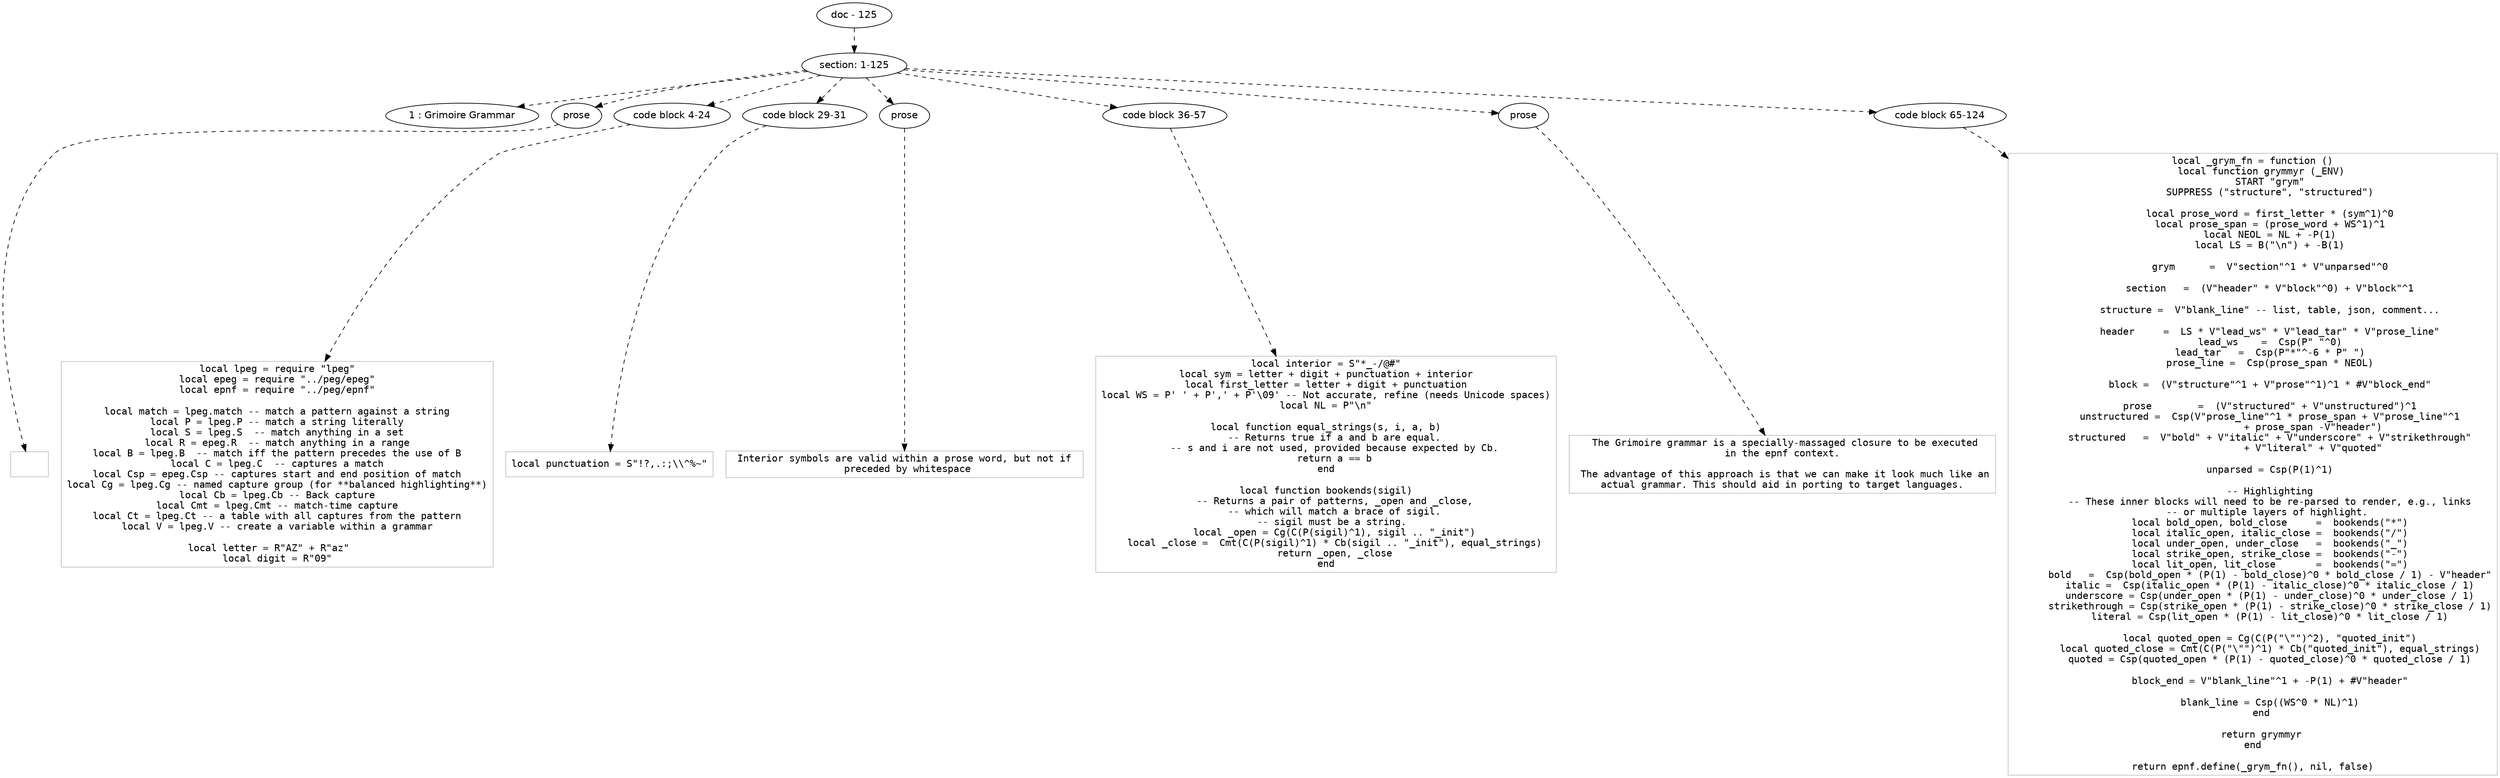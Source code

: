 digraph hierarchy {

node [fontname=Helvetica]
edge [style=dashed]

doc_0 [label="doc - 125"]


doc_0 -> { section_1}
{rank=same; section_1}

section_1 [label="section: 1-125"]


section_1 -> { header_2 prose_3 codeblock_4 codeblock_5 prose_6 codeblock_7 prose_8 codeblock_9}
{rank=same; header_2 prose_3 codeblock_4 codeblock_5 prose_6 codeblock_7 prose_8 codeblock_9}

header_2 [label="1 : Grimoire Grammar"]

prose_3 [label="prose"]

codeblock_4 [label="code block 4-24"]

codeblock_5 [label="code block 29-31"]

prose_6 [label="prose"]

codeblock_7 [label="code block 36-57"]

prose_8 [label="prose"]

codeblock_9 [label="code block 65-124"]


prose_3 -> leaf_10
leaf_10  [color=Gray,shape=rectangle,fontname=Inconsolata,label="
"]
codeblock_4 -> leaf_11
leaf_11  [color=Gray,shape=rectangle,fontname=Inconsolata,label="local lpeg = require \"lpeg\"
local epeg = require \"../peg/epeg\"
local epnf = require \"../peg/epnf\"

local match = lpeg.match -- match a pattern against a string
local P = lpeg.P -- match a string literally
local S = lpeg.S  -- match anything in a set
local R = epeg.R  -- match anything in a range
local B = lpeg.B  -- match iff the pattern precedes the use of B
local C = lpeg.C  -- captures a match
local Csp = epeg.Csp -- captures start and end position of match
local Cg = lpeg.Cg -- named capture group (for **balanced highlighting**)
local Cb = lpeg.Cb -- Back capture
local Cmt = lpeg.Cmt -- match-time capture
local Ct = lpeg.Ct -- a table with all captures from the pattern
local V = lpeg.V -- create a variable within a grammar

local letter = R\"AZ\" + R\"az\"   
local digit = R\"09\""]
codeblock_5 -> leaf_12
leaf_12  [color=Gray,shape=rectangle,fontname=Inconsolata,label="local punctuation = S\"!?,.:;\\\\^%~\""]
prose_6 -> leaf_13
leaf_13  [color=Gray,shape=rectangle,fontname=Inconsolata,label=" Interior symbols are valid within a prose word, but not if 
 preceded by whitespace
"]
codeblock_7 -> leaf_14
leaf_14  [color=Gray,shape=rectangle,fontname=Inconsolata,label="local interior = S\"*_-/@#\"
local sym = letter + digit + punctuation + interior
local first_letter = letter + digit + punctuation
local WS = P' ' + P',' + P'\\09' -- Not accurate, refine (needs Unicode spaces)
local NL = P\"\\n\"

local function equal_strings(s, i, a, b)
   -- Returns true if a and b are equal.
   -- s and i are not used, provided because expected by Cb.
   return a == b
end

local function bookends(sigil)
   -- Returns a pair of patterns, _open and _close,
   -- which will match a brace of sigil.
   -- sigil must be a string. 
   local _open = Cg(C(P(sigil)^1), sigil .. \"_init\")
   local _close =  Cmt(C(P(sigil)^1) * Cb(sigil .. \"_init\"), equal_strings)
   return _open, _close
end"]
prose_8 -> leaf_15
leaf_15  [color=Gray,shape=rectangle,fontname=Inconsolata,label=" The Grimoire grammar is a specially-massaged closure to be executed
 in the epnf context. 
 
 The advantage of this approach is that we can make it look much like an
 actual grammar. This should aid in porting to target languages. 
"]
codeblock_9 -> leaf_16
leaf_16  [color=Gray,shape=rectangle,fontname=Inconsolata,label="local _grym_fn = function ()
   local function grymmyr (_ENV)
      START \"grym\"
      SUPPRESS (\"structure\", \"structured\")

      local prose_word = first_letter * (sym^1)^0
      local prose_span = (prose_word + WS^1)^1
      local NEOL = NL + -P(1)
      local LS = B(\"\\n\") + -B(1)

      grym      =  V\"section\"^1 * V\"unparsed\"^0

      section   =  (V\"header\" * V\"block\"^0) + V\"block\"^1

      structure =  V\"blank_line\" -- list, table, json, comment...

      header     =  LS * V\"lead_ws\" * V\"lead_tar\" * V\"prose_line\"
      lead_ws    =  Csp(P\" \"^0)
      lead_tar   =  Csp(P\"*\"^-6 * P\" \")
      prose_line =  Csp(prose_span * NEOL)

      block =  (V\"structure\"^1 + V\"prose\"^1)^1 * #V\"block_end\"

      prose        =  (V\"structured\" + V\"unstructured\")^1
      unstructured =  Csp(V\"prose_line\"^1 * prose_span + V\"prose_line\"^1
                     + prose_span -V\"header\")
      structured   =  V\"bold\" + V\"italic\" + V\"underscore\" + V\"strikethrough\"
                     + V\"literal\" + V\"quoted\"

      unparsed = Csp(P(1)^1)

      -- Highlighting
      -- These inner blocks will need to be re-parsed to render, e.g., links
      -- or multiple layers of highlight. 
      local bold_open, bold_close     =  bookends(\"*\")
      local italic_open, italic_close =  bookends(\"/\")
      local under_open, under_close   =  bookends(\"_\")
      local strike_open, strike_close =  bookends(\"-\")
      local lit_open, lit_close       =  bookends(\"=\")
      bold   =  Csp(bold_open * (P(1) - bold_close)^0 * bold_close / 1) - V\"header\"
      italic =  Csp(italic_open * (P(1) - italic_close)^0 * italic_close / 1)
      underscore = Csp(under_open * (P(1) - under_close)^0 * under_close / 1)
      strikethrough = Csp(strike_open * (P(1) - strike_close)^0 * strike_close / 1)
      literal = Csp(lit_open * (P(1) - lit_close)^0 * lit_close / 1)

      local quoted_open = Cg(C(P(\"\\\"\")^2), \"quoted_init\")
      local quoted_close = Cmt(C(P(\"\\\"\")^1) * Cb(\"quoted_init\"), equal_strings)
      quoted = Csp(quoted_open * (P(1) - quoted_close)^0 * quoted_close / 1)

      block_end = V\"blank_line\"^1 + -P(1) + #V\"header\"

      blank_line = Csp((WS^0 * NL)^1)
   end

   return grymmyr
end

return epnf.define(_grym_fn(), nil, false)"]

}

